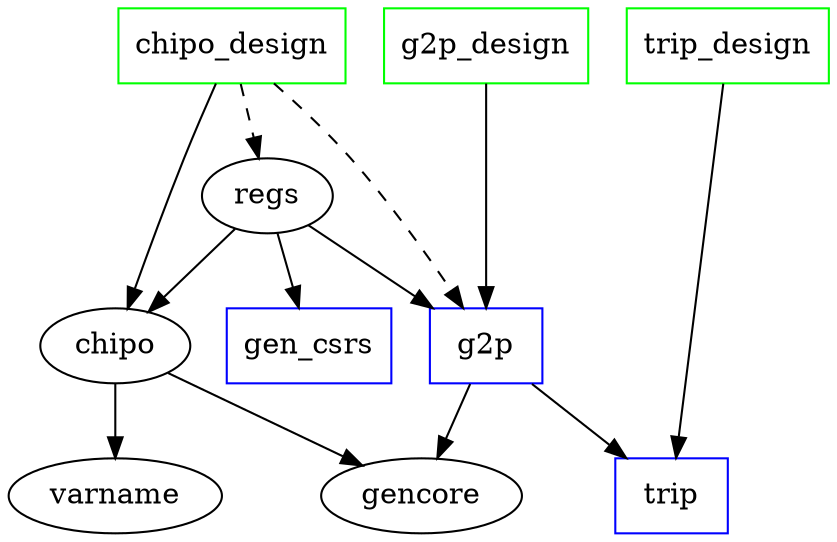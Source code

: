 digraph use_relationships {

  { rank=same chipo_design g2p_design trip_design }

  g2p -> gencore;
  chipo -> gencore;
  chipo -> varname;
  regs -> chipo;
  g2p, trip_design -> trip;
  regs -> gen_csrs

  chipo_design -> chipo;
  chipo_design -> regs, g2p [style=dashed];
  g2p_design -> g2p;
  regs -> g2p;

  g2p, trip, gen_csrs [shape=rectangle, color=blue];
  
  chipo_design, g2p_design, trip_design [shape=rectangle, color=green];
  
}
